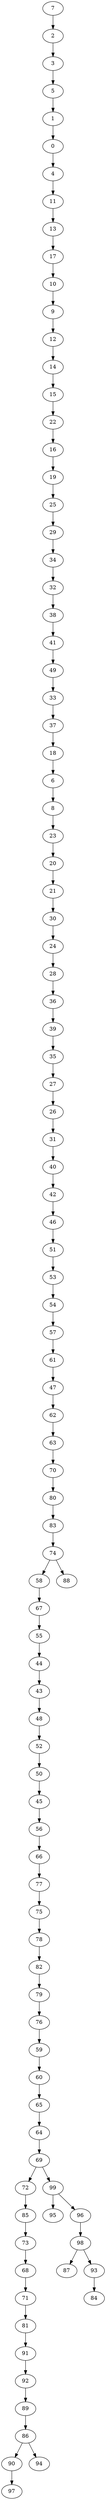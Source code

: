 digraph grafoGeografico_n_100_r_3_DFS_R_7 {
7;
2;
3;
5;
1;
0;
4;
11;
13;
17;
10;
9;
12;
14;
15;
22;
16;
19;
25;
29;
34;
32;
38;
41;
49;
33;
37;
18;
6;
8;
23;
20;
21;
30;
24;
28;
36;
39;
35;
27;
26;
31;
40;
42;
46;
51;
53;
54;
57;
61;
47;
62;
63;
70;
80;
83;
74;
58;
67;
55;
44;
43;
48;
52;
50;
45;
56;
66;
77;
75;
78;
82;
79;
76;
59;
60;
65;
64;
69;
72;
85;
73;
68;
71;
81;
91;
92;
89;
86;
90;
97;
94;
99;
95;
96;
98;
87;
93;
84;
88;
90 -> 97;
86 -> 90;
86 -> 94;
89 -> 86;
92 -> 89;
91 -> 92;
81 -> 91;
71 -> 81;
68 -> 71;
73 -> 68;
85 -> 73;
72 -> 85;
69 -> 72;
99 -> 95;
98 -> 87;
93 -> 84;
98 -> 93;
96 -> 98;
99 -> 96;
69 -> 99;
64 -> 69;
65 -> 64;
60 -> 65;
59 -> 60;
76 -> 59;
79 -> 76;
82 -> 79;
78 -> 82;
75 -> 78;
77 -> 75;
66 -> 77;
56 -> 66;
45 -> 56;
50 -> 45;
52 -> 50;
48 -> 52;
43 -> 48;
44 -> 43;
55 -> 44;
67 -> 55;
58 -> 67;
74 -> 58;
74 -> 88;
83 -> 74;
80 -> 83;
70 -> 80;
63 -> 70;
62 -> 63;
47 -> 62;
61 -> 47;
57 -> 61;
54 -> 57;
53 -> 54;
51 -> 53;
46 -> 51;
42 -> 46;
40 -> 42;
31 -> 40;
26 -> 31;
27 -> 26;
35 -> 27;
39 -> 35;
36 -> 39;
28 -> 36;
24 -> 28;
30 -> 24;
21 -> 30;
20 -> 21;
23 -> 20;
8 -> 23;
6 -> 8;
18 -> 6;
37 -> 18;
33 -> 37;
49 -> 33;
41 -> 49;
38 -> 41;
32 -> 38;
34 -> 32;
29 -> 34;
25 -> 29;
19 -> 25;
16 -> 19;
22 -> 16;
15 -> 22;
14 -> 15;
12 -> 14;
9 -> 12;
10 -> 9;
17 -> 10;
13 -> 17;
11 -> 13;
4 -> 11;
0 -> 4;
1 -> 0;
5 -> 1;
3 -> 5;
2 -> 3;
7 -> 2;
}